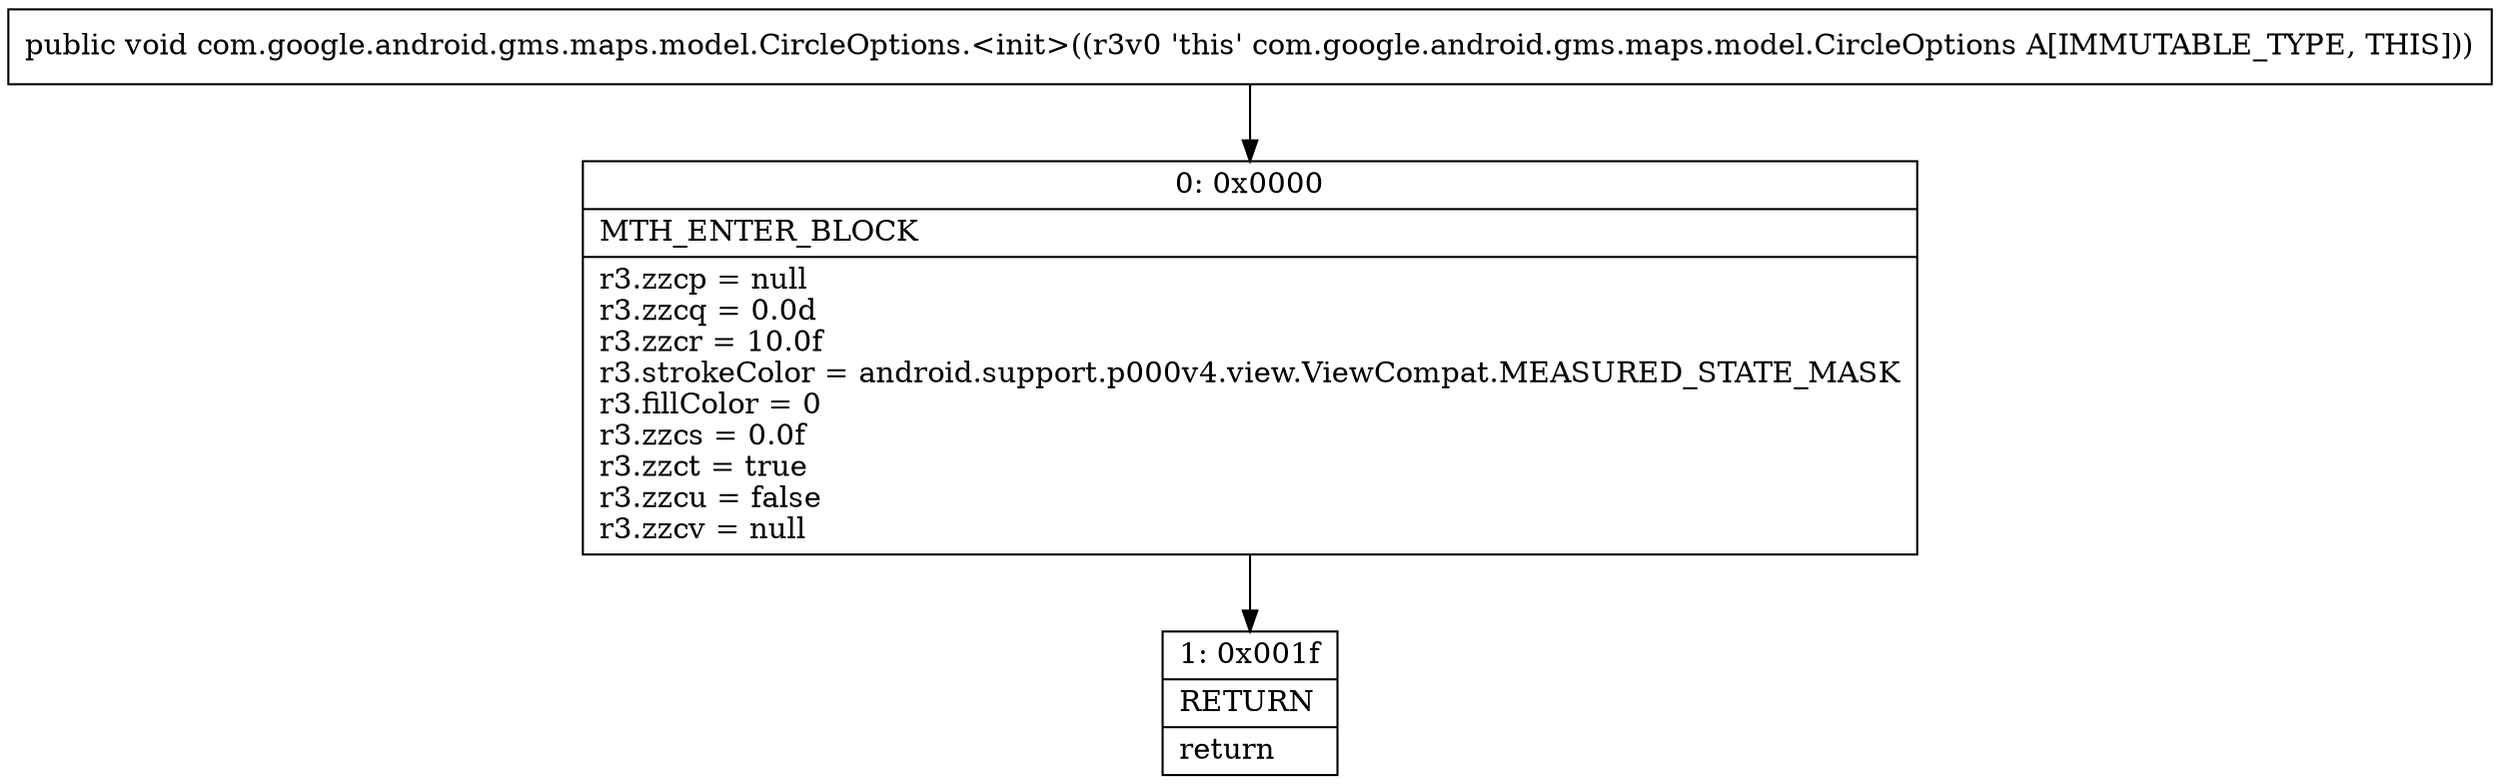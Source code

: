 digraph "CFG forcom.google.android.gms.maps.model.CircleOptions.\<init\>()V" {
Node_0 [shape=record,label="{0\:\ 0x0000|MTH_ENTER_BLOCK\l|r3.zzcp = null\lr3.zzcq = 0.0d\lr3.zzcr = 10.0f\lr3.strokeColor = android.support.p000v4.view.ViewCompat.MEASURED_STATE_MASK\lr3.fillColor = 0\lr3.zzcs = 0.0f\lr3.zzct = true\lr3.zzcu = false\lr3.zzcv = null\l}"];
Node_1 [shape=record,label="{1\:\ 0x001f|RETURN\l|return\l}"];
MethodNode[shape=record,label="{public void com.google.android.gms.maps.model.CircleOptions.\<init\>((r3v0 'this' com.google.android.gms.maps.model.CircleOptions A[IMMUTABLE_TYPE, THIS])) }"];
MethodNode -> Node_0;
Node_0 -> Node_1;
}


